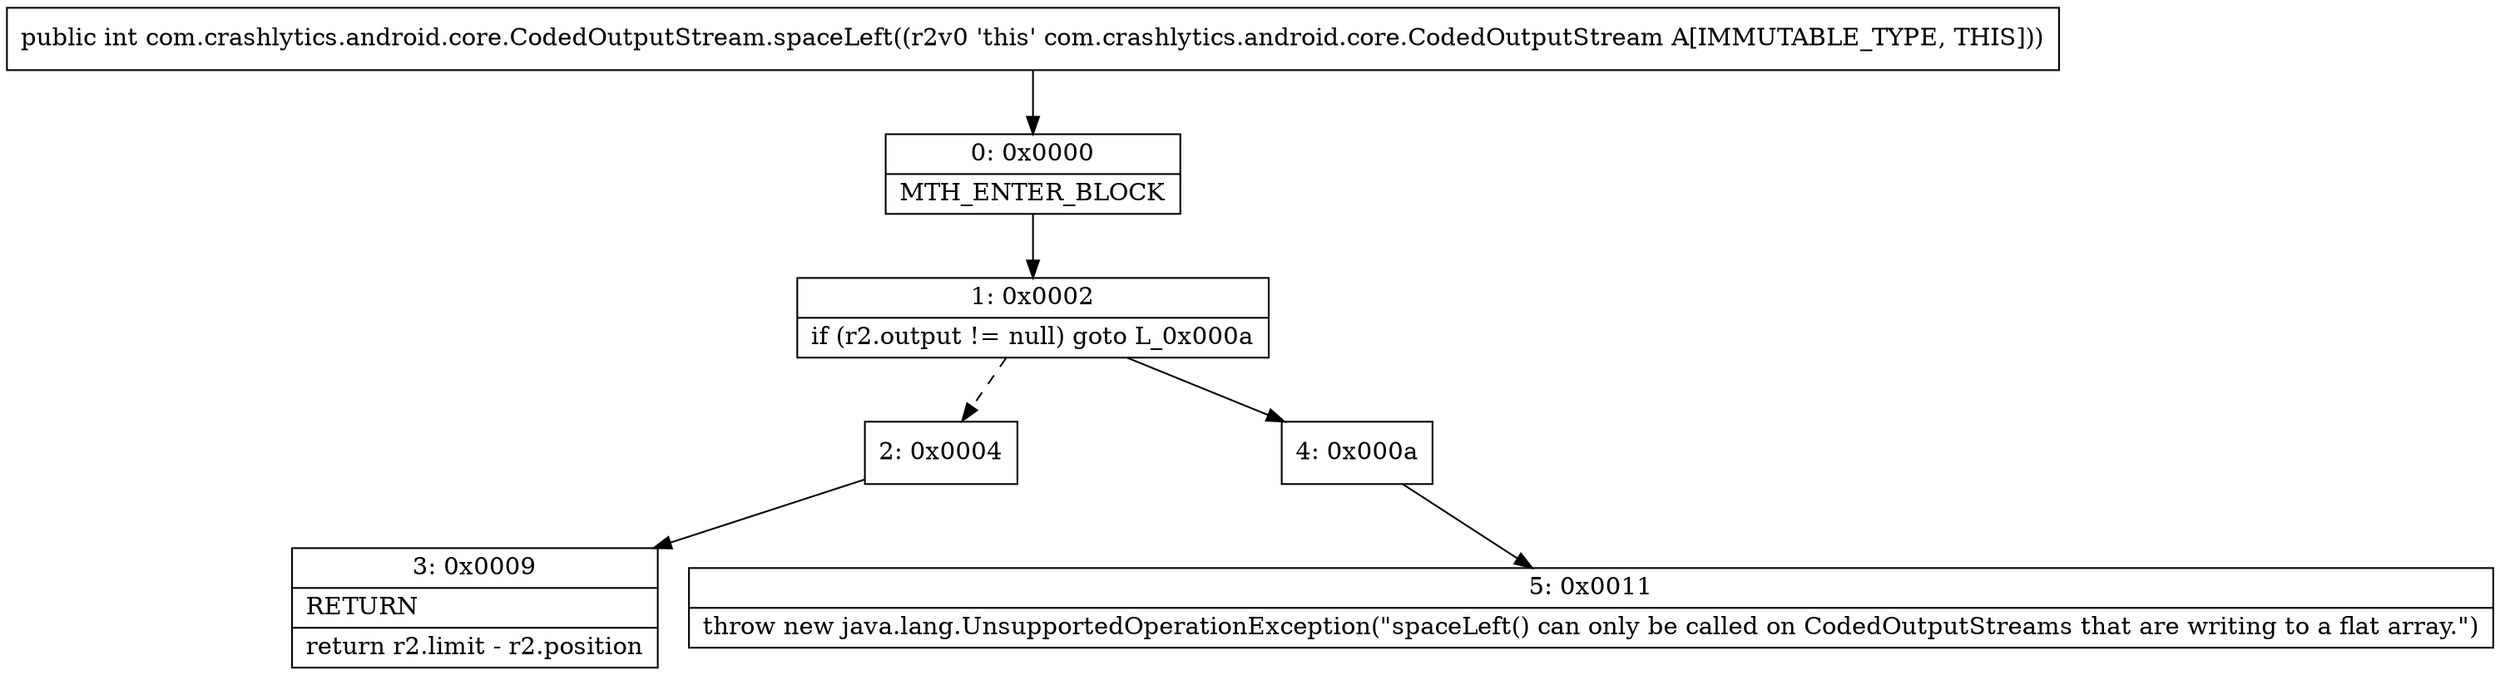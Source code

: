 digraph "CFG forcom.crashlytics.android.core.CodedOutputStream.spaceLeft()I" {
Node_0 [shape=record,label="{0\:\ 0x0000|MTH_ENTER_BLOCK\l}"];
Node_1 [shape=record,label="{1\:\ 0x0002|if (r2.output != null) goto L_0x000a\l}"];
Node_2 [shape=record,label="{2\:\ 0x0004}"];
Node_3 [shape=record,label="{3\:\ 0x0009|RETURN\l|return r2.limit \- r2.position\l}"];
Node_4 [shape=record,label="{4\:\ 0x000a}"];
Node_5 [shape=record,label="{5\:\ 0x0011|throw new java.lang.UnsupportedOperationException(\"spaceLeft() can only be called on CodedOutputStreams that are writing to a flat array.\")\l}"];
MethodNode[shape=record,label="{public int com.crashlytics.android.core.CodedOutputStream.spaceLeft((r2v0 'this' com.crashlytics.android.core.CodedOutputStream A[IMMUTABLE_TYPE, THIS])) }"];
MethodNode -> Node_0;
Node_0 -> Node_1;
Node_1 -> Node_2[style=dashed];
Node_1 -> Node_4;
Node_2 -> Node_3;
Node_4 -> Node_5;
}

